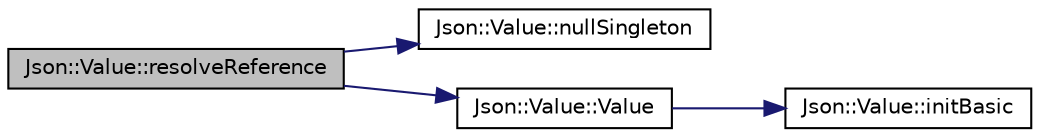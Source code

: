 digraph "Json::Value::resolveReference"
{
 // LATEX_PDF_SIZE
  edge [fontname="Helvetica",fontsize="10",labelfontname="Helvetica",labelfontsize="10"];
  node [fontname="Helvetica",fontsize="10",shape=record];
  rankdir="LR";
  Node1 [label="Json::Value::resolveReference",height=0.2,width=0.4,color="black", fillcolor="grey75", style="filled", fontcolor="black",tooltip=" "];
  Node1 -> Node2 [color="midnightblue",fontsize="10",style="solid",fontname="Helvetica"];
  Node2 [label="Json::Value::nullSingleton",height=0.2,width=0.4,color="black", fillcolor="white", style="filled",URL="$class_json_1_1_value.html#af2f124567acc35d021a424e53ebdfcab",tooltip="Prefer this to null or nullRef."];
  Node1 -> Node3 [color="midnightblue",fontsize="10",style="solid",fontname="Helvetica"];
  Node3 [label="Json::Value::Value",height=0.2,width=0.4,color="black", fillcolor="white", style="filled",URL="$class_json_1_1_value.html#ada6ba1369448fb0240bccc36efaa46f7",tooltip="Create a default Value of the given type."];
  Node3 -> Node4 [color="midnightblue",fontsize="10",style="solid",fontname="Helvetica"];
  Node4 [label="Json::Value::initBasic",height=0.2,width=0.4,color="black", fillcolor="white", style="filled",URL="$class_json_1_1_value.html#a32b86b71564157f40f880f5736be822a",tooltip=" "];
}

